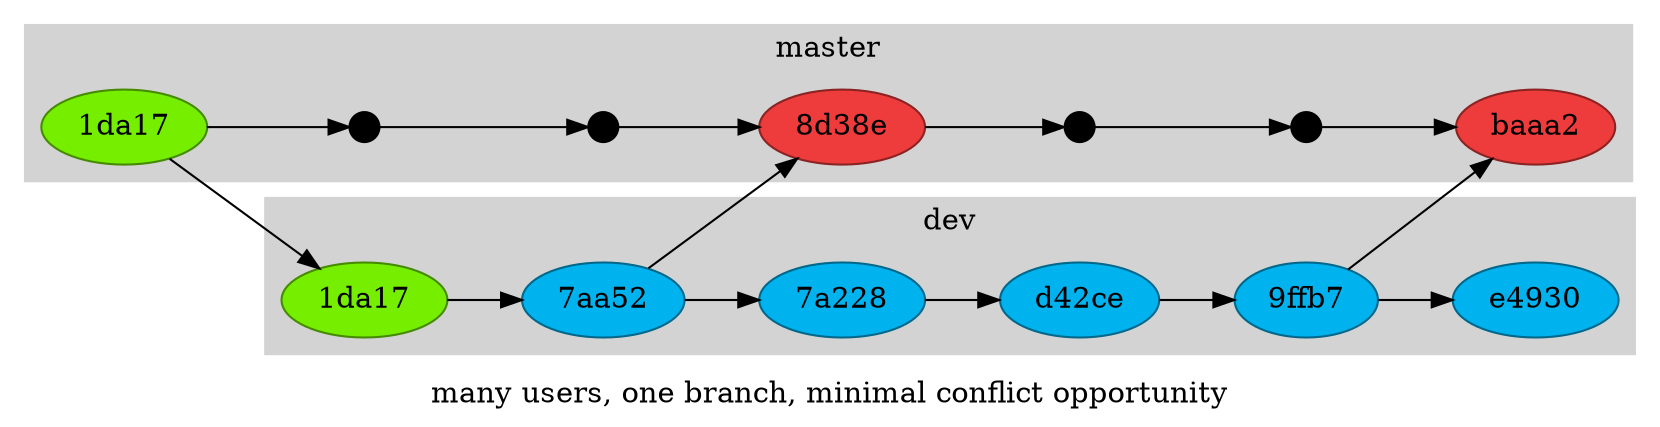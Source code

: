 digraph git {
	rankdir=LR
	label="many users, one branch, minimal conflict opportunity"
	node [style=filled, color=deepskyblue4, fillcolor=deepskyblue2]

	subgraph cluster_master {
		label = "master"
		style=filled
		color=lightgrey

		m0 -> m1 -> m2 -> m3 -> m4 -> m5 -> m6
		m0 [label="1da17", color=chartreuse4, fillcolor=chartreuse2]
		m1,m2,m4,m5 [shape=point, color=black, fillcolor=black, height=.2, width=.2]
		m3 [label="8d38e", color=brown4, fillcolor=brown2]
		m6 [label="baaa2", color=brown4, fillcolor=brown2]
	}
	subgraph cluster_0 {
		label="dev"
		style=filled
		color=lightgrey

		m0 -> a0 -> a1 -> a2 -> a3 -> a4 -> a5
		a0 [label="1da17", color=chartreuse4, fillcolor=chartreuse2]
		a1 [label="7aa52"]
		a2 [label="7a228"]
		a3 [label="d42ce"]
		a4 [label="9ffb7"]
		a5 [label="e4930"]
		a1 -> m3
		a4 -> m6
	}
}
